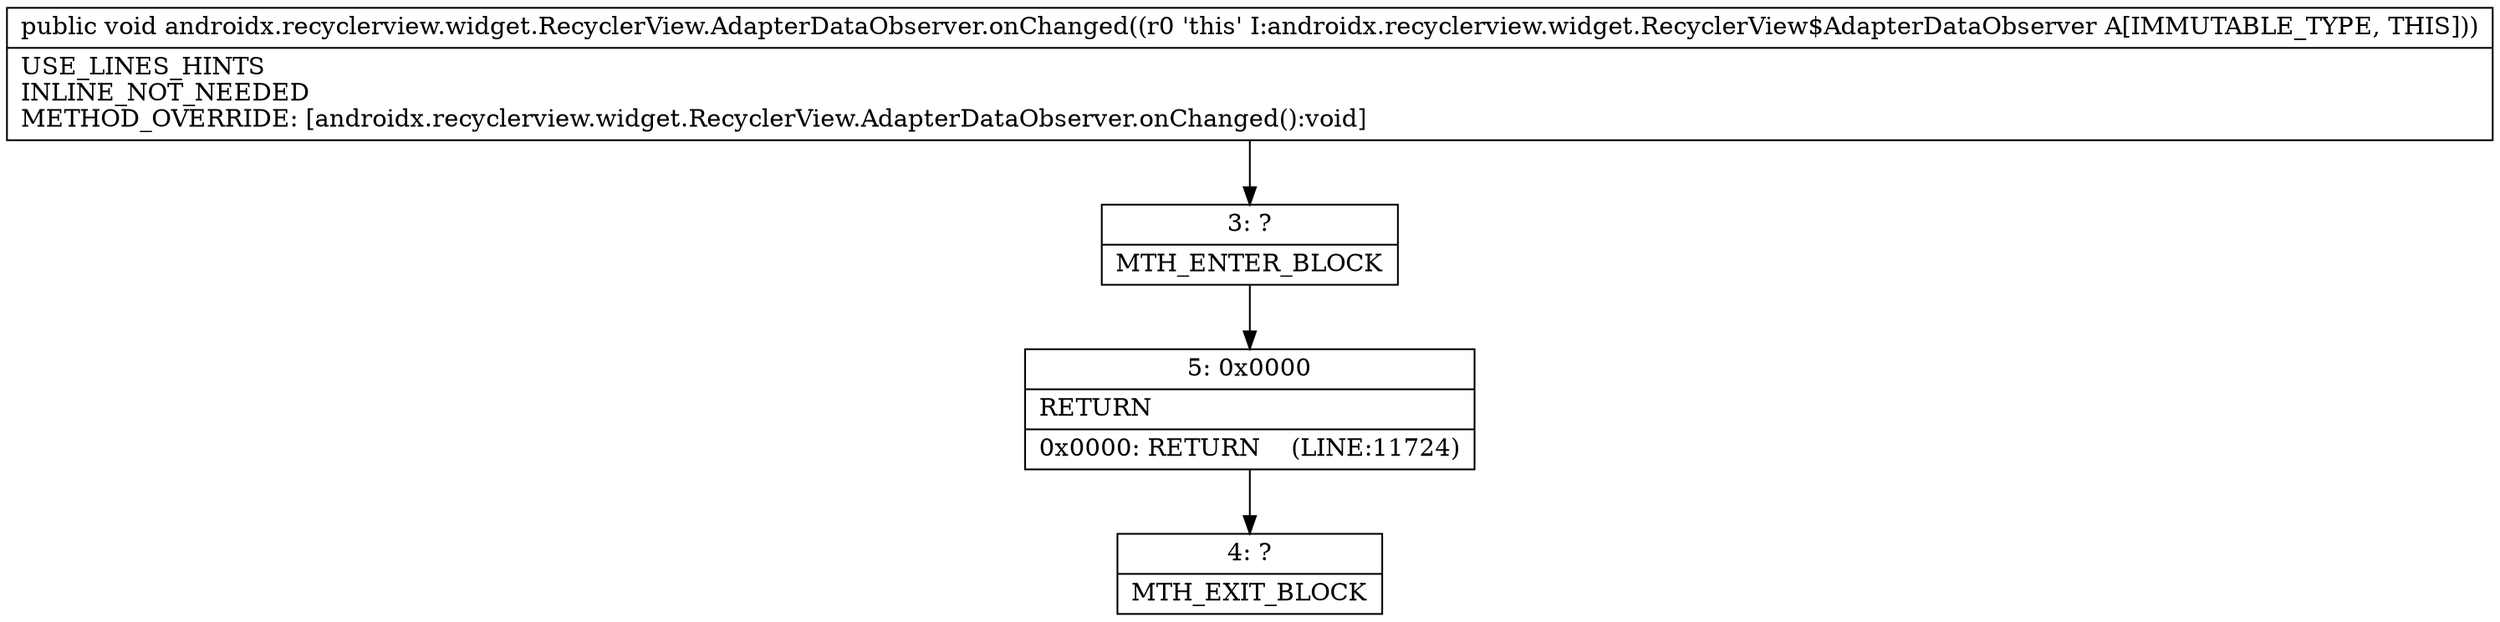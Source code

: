 digraph "CFG forandroidx.recyclerview.widget.RecyclerView.AdapterDataObserver.onChanged()V" {
Node_3 [shape=record,label="{3\:\ ?|MTH_ENTER_BLOCK\l}"];
Node_5 [shape=record,label="{5\:\ 0x0000|RETURN\l|0x0000: RETURN    (LINE:11724)\l}"];
Node_4 [shape=record,label="{4\:\ ?|MTH_EXIT_BLOCK\l}"];
MethodNode[shape=record,label="{public void androidx.recyclerview.widget.RecyclerView.AdapterDataObserver.onChanged((r0 'this' I:androidx.recyclerview.widget.RecyclerView$AdapterDataObserver A[IMMUTABLE_TYPE, THIS]))  | USE_LINES_HINTS\lINLINE_NOT_NEEDED\lMETHOD_OVERRIDE: [androidx.recyclerview.widget.RecyclerView.AdapterDataObserver.onChanged():void]\l}"];
MethodNode -> Node_3;Node_3 -> Node_5;
Node_5 -> Node_4;
}

